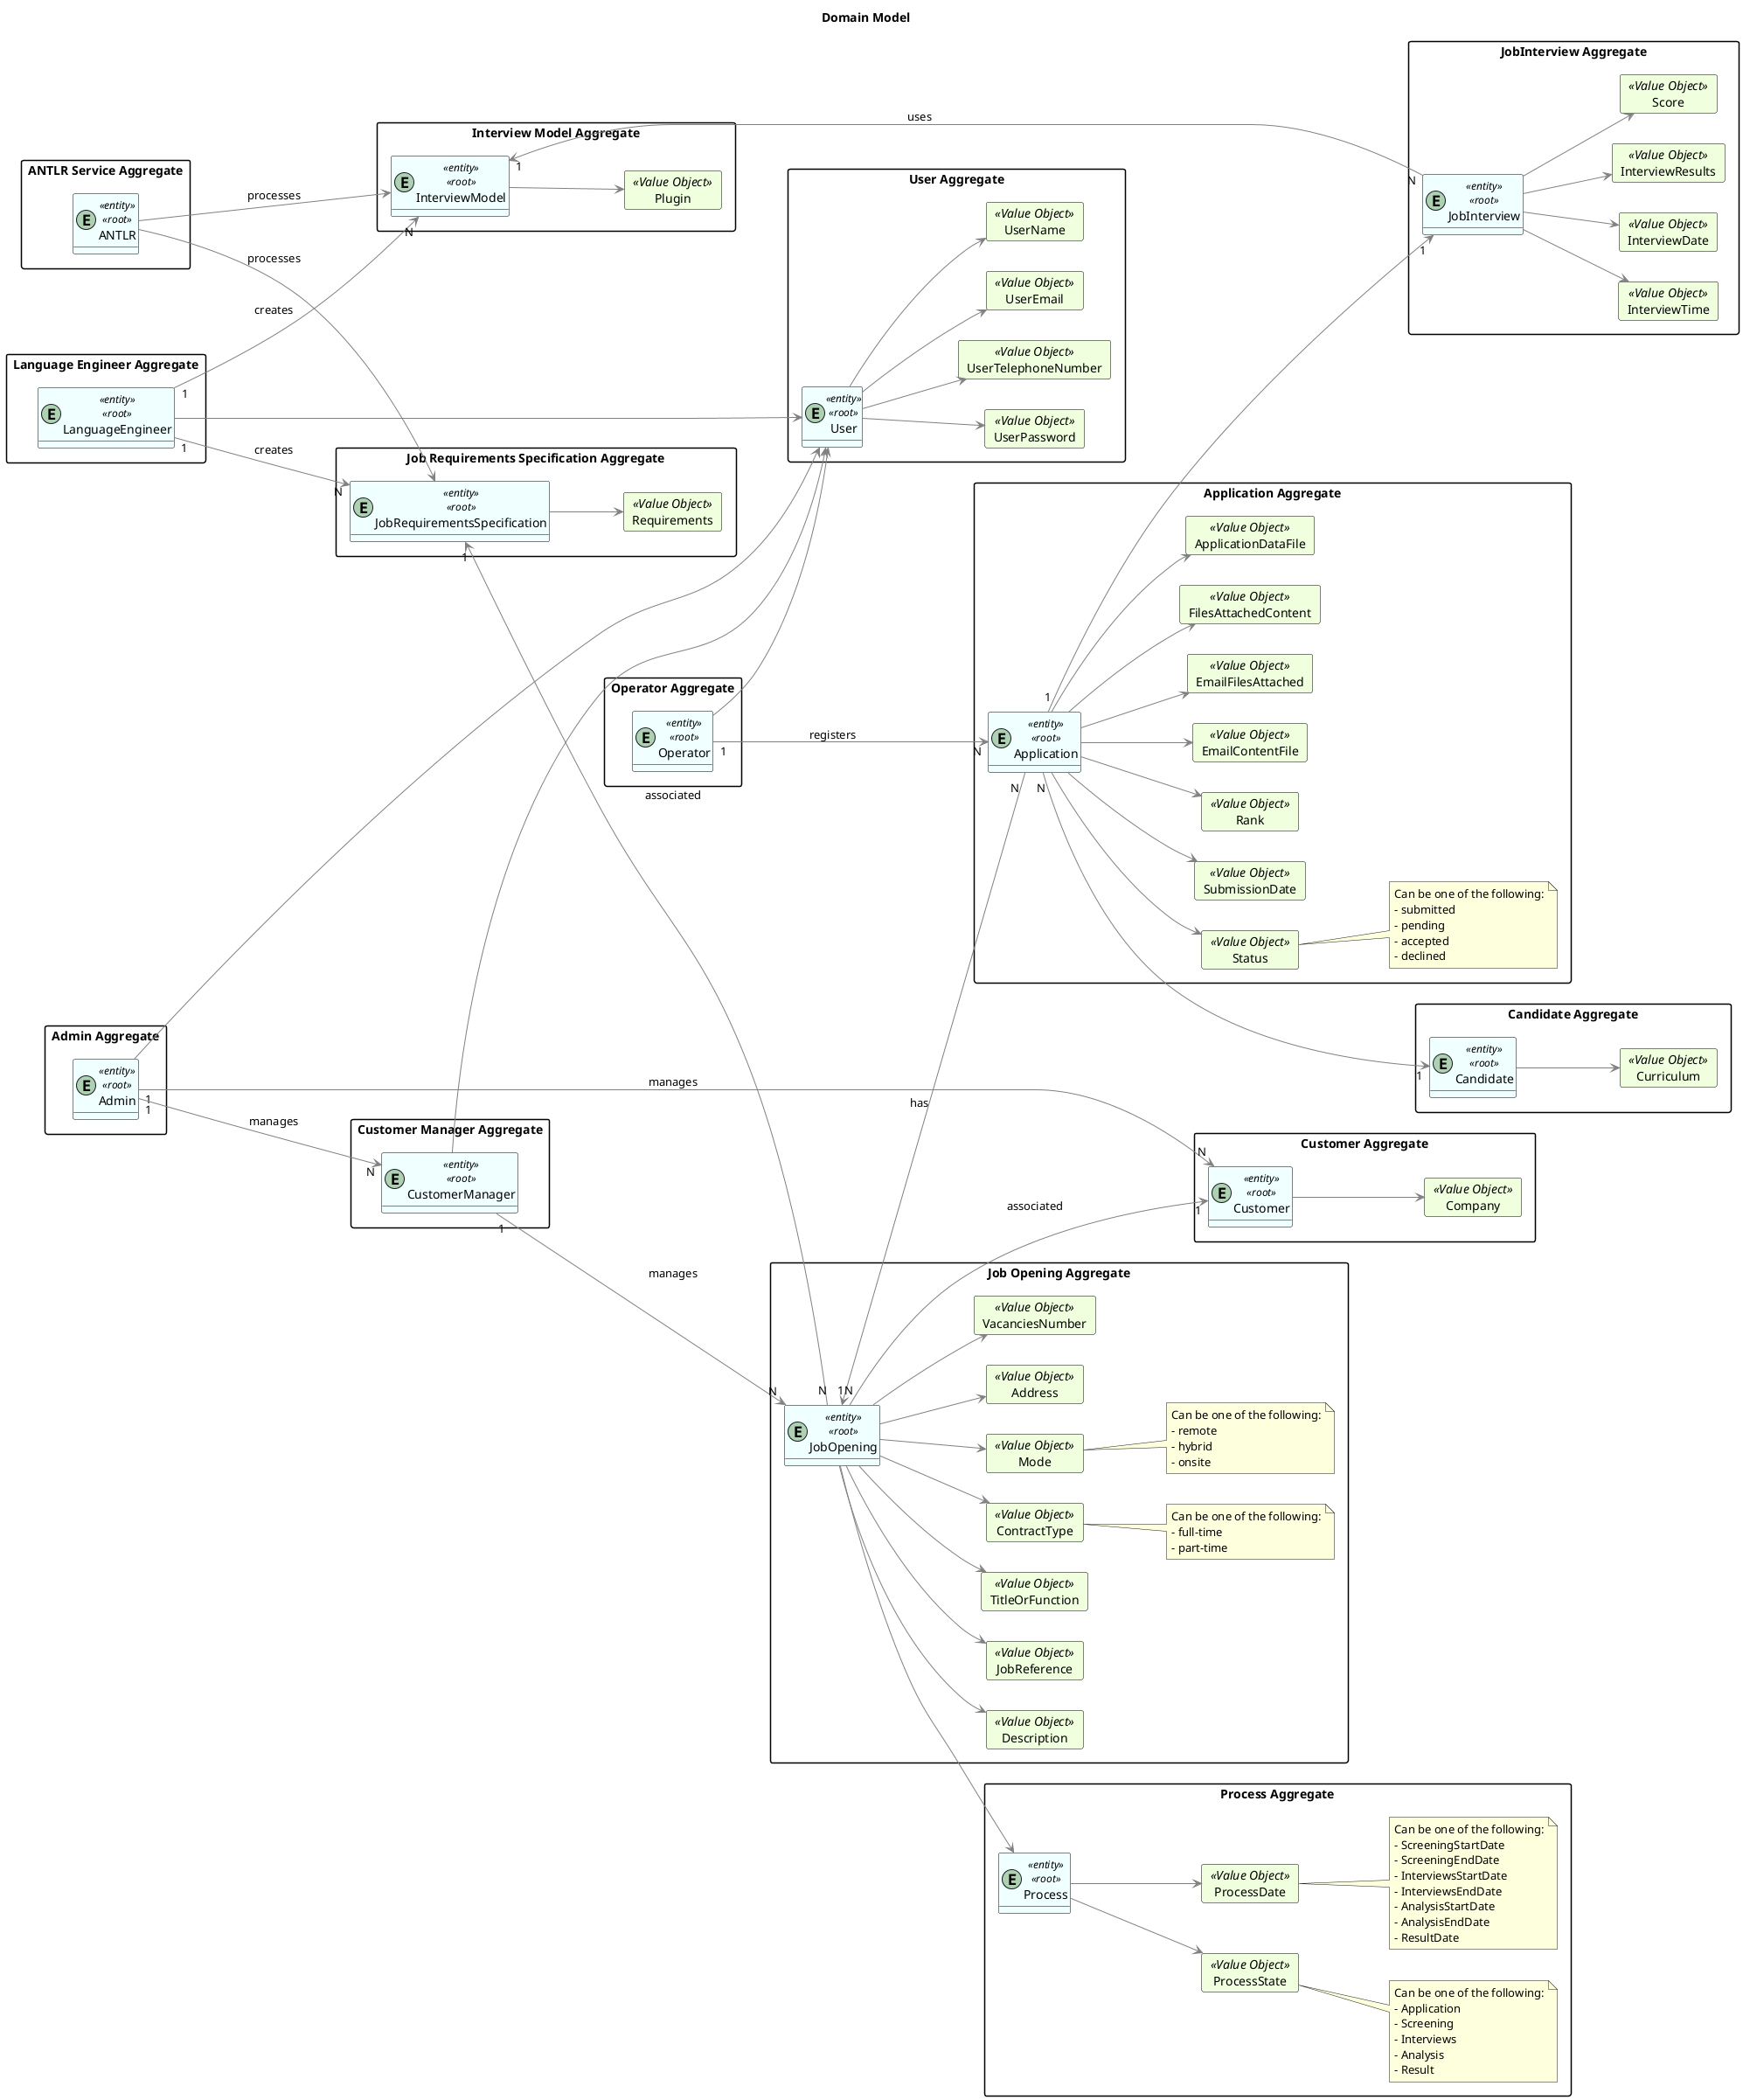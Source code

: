 @startuml
hide methods
left to right direction
'skinparam linetype ortho

Title "Domain Model"

skinparam class {
    LifeLineBorderColor DarkBlue
    LifeLineBackgroundColor APPLICATION
    BackgroundColor #F0FFFF
    ArrowColor grey
    BorderColor black
}

skinparam packageStyle rectangle

skinparam card {
    LifeLineBorderColor Green
    LifeLineBackgroundColor APPLICATION
    BackgroundColor #F0FFDD
    ArrowColor DarkGrey
    BorderColor Black
}


package "Customer Aggregate"{
entity Customer <<entity>><<root>>

    card Company <<Value Object>> {
    }

    Customer --> Company

}

package "Candidate Aggregate"{
entity Candidate <<entity>><<root>>

    card Curriculum <<Value Object>> {
    }

    Candidate --> Curriculum

}

package "Job Requirements Specification Aggregate"{
entity JobRequirementsSpecification <<entity>><<root>>

    card Requirements <<Value Object>>{
    }

    JobRequirementsSpecification --> Requirements

}

package "Job Opening Aggregate"{
entity JobOpening <<entity>><<root>>

    card JobReference <<Value Object>> {
    }
    card TitleOrFunction <<Value Object>> {
    }
    card ContractType <<Value Object>> {
    }
    card Mode <<Value Object>> {
    }
    card Address <<Value Object>> {
    }
    card VacanciesNumber <<Value Object>> {
    }
    card Description <<Value Object>> {
    }

    JobOpening --> JobReference
    JobOpening --> TitleOrFunction
    JobOpening --> ContractType
    JobOpening --> Mode
    JobOpening --> Address
    JobOpening --> VacanciesNumber
    JobOpening --> Description

    note right of ContractType
        Can be one of the following:
        - full-time
        - part-time
    end note

    note right of Mode
         Can be one of the following:
         - remote
         - hybrid
         - onsite
    end note

}

package "User Aggregate"{
entity User <<entity>><<root>>

    card UserEmail <<Value Object>> {
    }
    card UserName <<Value Object>> {
    }
    card UserPassword <<Value Object>> {
    }
    card UserTelephoneNumber <<Value Object>> {
    }

    User --> UserEmail
    User --> UserName
    User --> UserTelephoneNumber
    User --> UserPassword

}

package "JobInterview Aggregate"{
entity JobInterview <<entity>><<root>>

     card InterviewResults <<Value Object>> {
     }
     card Score <<Value Object>> {
     }
     card InterviewTime <<Value Object>> {
     }
     card InterviewDate <<Value Object>> {
     }

     JobInterview --> InterviewResults
     JobInterview --> Score
     JobInterview --> InterviewTime
     JobInterview --> InterviewDate

}

package "Process Aggregate"{
entity Process <<entity>><<root>>

    card ProcessState <<Value Object>> {
    }
    card ProcessDate <<Value Object>> {
    }

    Process --> ProcessState
    Process --> ProcessDate

    note right of ProcessDate
        Can be one of the following:
        - ScreeningStartDate
        - ScreeningEndDate
        - InterviewsStartDate
        - InterviewsEndDate
        - AnalysisStartDate
        - AnalysisEndDate
        - ResultDate
    end note

    note right of ProcessState
        Can be one of the following:
        - Application
        - Screening
        - Interviews
        - Analysis
        - Result
    end note

}

package "Application Aggregate"{
entity Application <<entity>><<root>>

    card EmailContentFile <<Value Object>> {
    }
    card EmailFilesAttached <<Value Object>>{
    }
    card FilesAttachedContent <<Value Object>>{
    }
    card ApplicationDataFile <<Value Object>>{
    }
    card Status <<Value Object>>{
    }
    card SubmissionDate <<Value Object>>{
    }
    card Rank <<Value Object>>{
    }

    Application --> EmailContentFile
    Application --> EmailFilesAttached
    Application --> FilesAttachedContent
    Application --> ApplicationDataFile
    Application --> Status
    Application --> SubmissionDate
    Application --> Rank

    note right of Status
        Can be one of the following:
        - submitted
        - pending
        - accepted
        - declined
    end note

}

package "Interview Model Aggregate"{
entity InterviewModel <<entity>><<root>>

    card Plugin <<Value Object>> {
    }

    InterviewModel --> Plugin

}

package "Language Engineer Aggregate"{
entity LanguageEngineer <<entity>><<root>>

}

package "Admin Aggregate"{
entity Admin <<entity>><<root>>

}

package "Customer Manager Aggregate"{
entity CustomerManager <<entity>><<root>>

}

package "Operator Aggregate"{
    entity Operator <<entity>><<root>>

}

package "ANTLR Service Aggregate"{
    entity "ANTLR" <<entity>><<root>>

}

    JobOpening "1" <-- "N " Application : has
    JobOpening "N" ---> "1" Customer : associated
    JobOpening  --> Process

    Application "N" ---> "1" Candidate
    Application "1" ---> "1" JobInterview

    JobRequirementsSpecification "1" <--- "N" JobOpening : associated

    Admin "1" ---> "N" Customer : manages
    Admin "1" ---> "N" CustomerManager : manages

    CustomerManager "1" ---> "N" JobOpening : manages

    Operator "1" ---> "N" Application : registers

    LanguageEngineer "1" ---> "N" JobRequirementsSpecification : creates
    LanguageEngineer "1" ---> "N" InterviewModel : creates

    InterviewModel "1" <--- "N" JobInterview : uses

    ANTLR ---> JobRequirementsSpecification : processes
    ANTLR ---> InterviewModel : processes

    Admin ---> User
    CustomerManager ---> User
    Operator --> User
    LanguageEngineer ---> User

@enduml